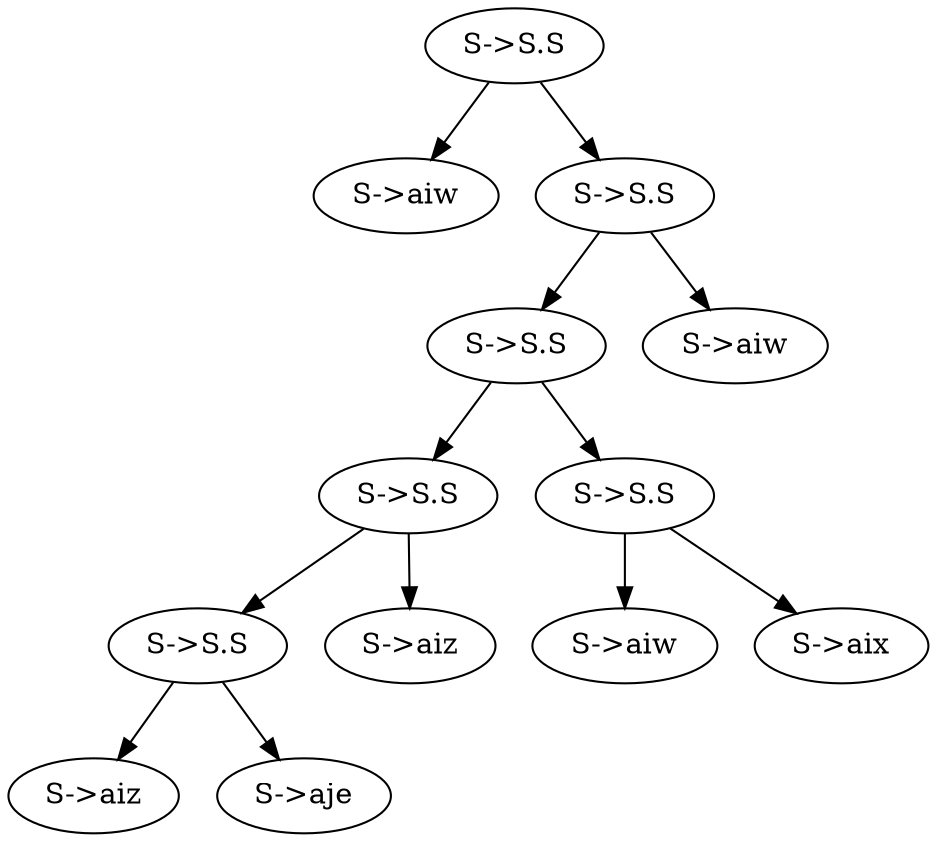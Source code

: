 digraph tree {
	p [label="S->S.S"]
	p0 [label="S->aiw"]
	p1 [label="S->S.S"]
	p01 [label="S->S.S"]
	p001 [label="S->S.S"]
	p0001 [label="S->S.S"]
	p00001 [label="S->aiz"]
	p10001 [label="S->aje"]
	p1001 [label="S->aiz"]
	p101 [label="S->S.S"]
	p0101 [label="S->aiw"]
	p1101 [label="S->aix"]
	p11 [label="S->aiw"]
	p -> p0
	p0001 -> p00001
	p0001 -> p10001
	p001 -> p0001
	p001 -> p1001
	p01 -> p001
	p101 -> p0101
	p101 -> p1101
	p01 -> p101
	p1 -> p01
	p1 -> p11
	p -> p1
}
